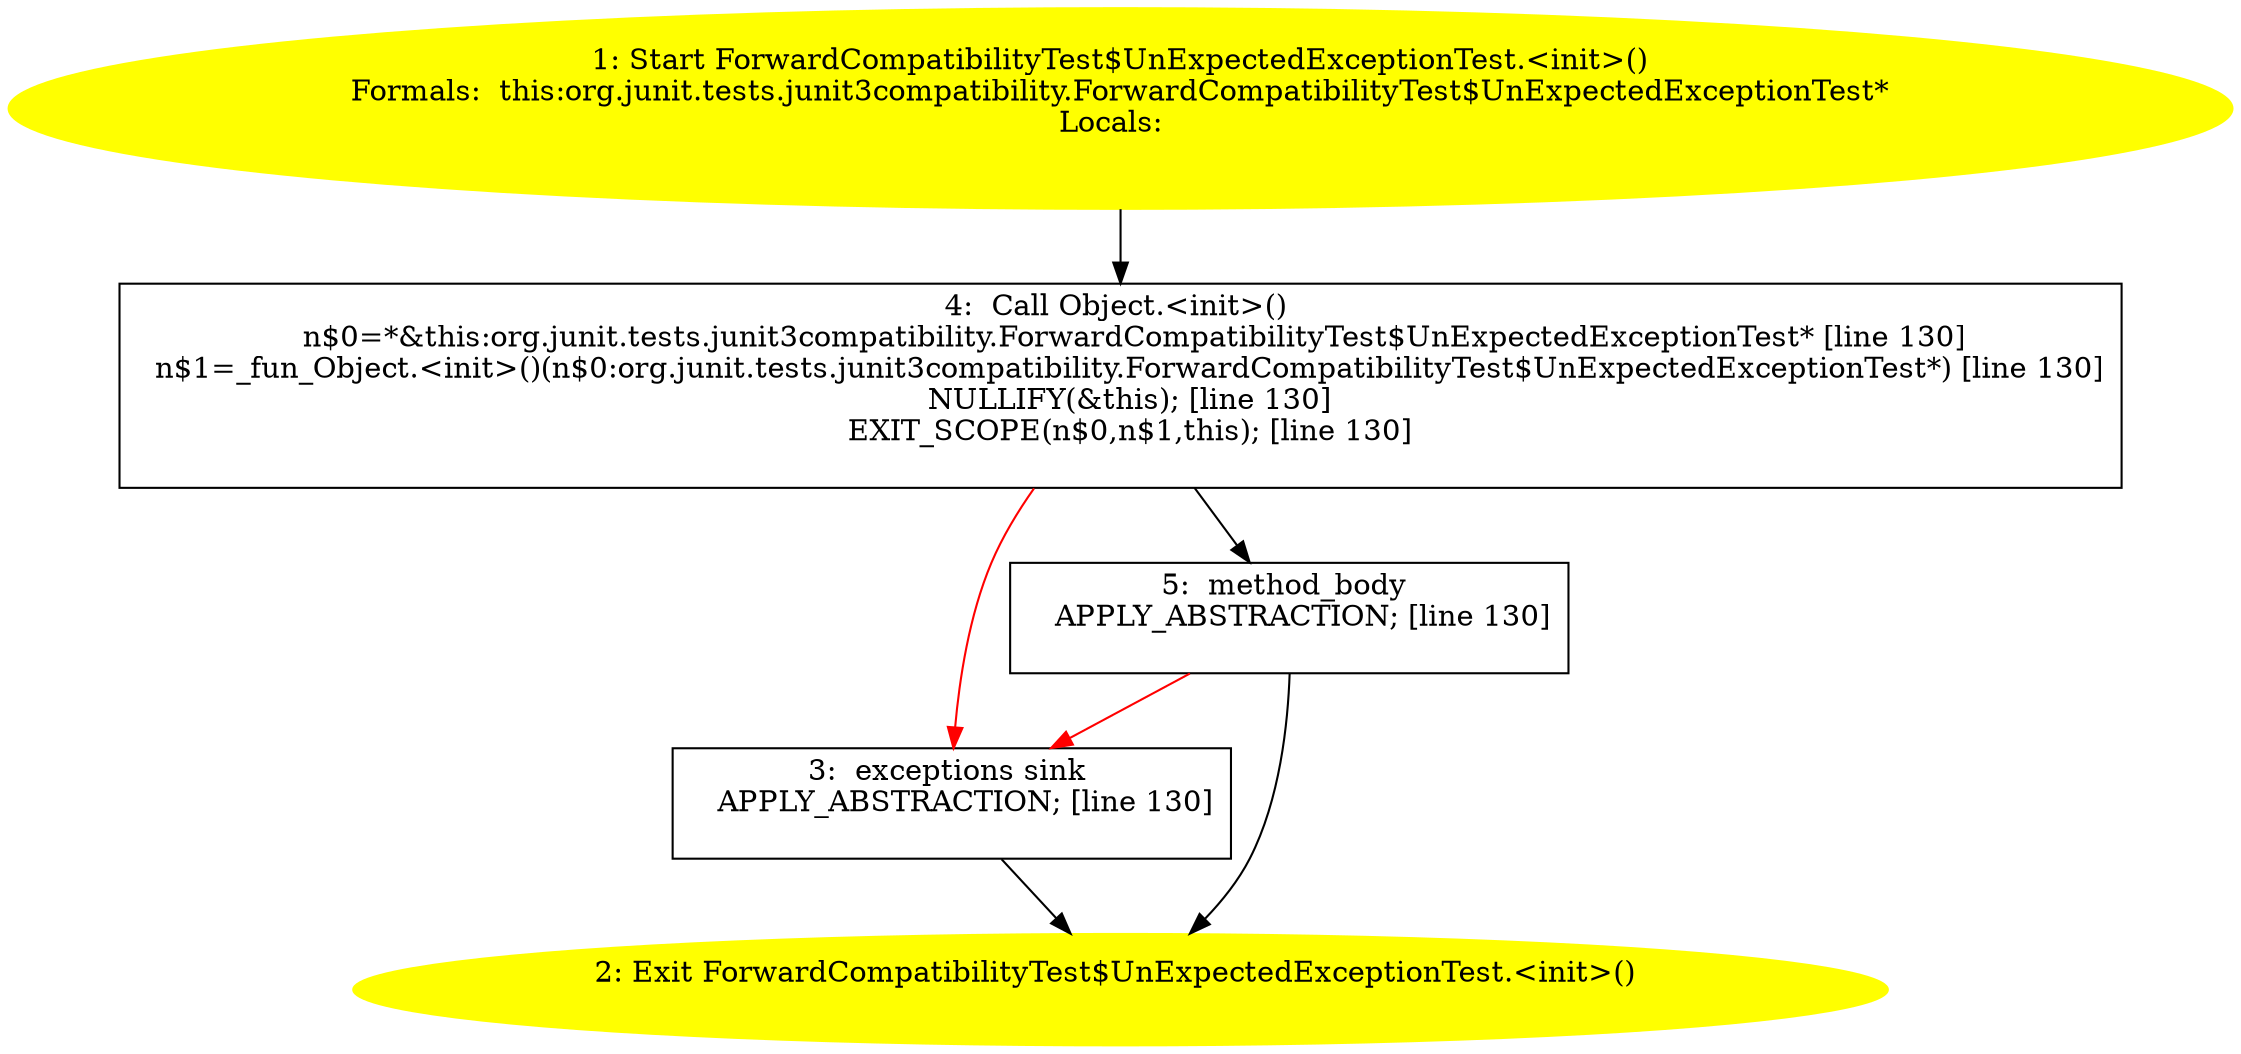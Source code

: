 /* @generated */
digraph cfg {
"org.junit.tests.junit3compatibility.ForwardCompatibilityTest$UnExpectedExceptionTest.<init>().2ce1140ad8ca44f7cc9240a29432f1dc_1" [label="1: Start ForwardCompatibilityTest$UnExpectedExceptionTest.<init>()\nFormals:  this:org.junit.tests.junit3compatibility.ForwardCompatibilityTest$UnExpectedExceptionTest*\nLocals:  \n  " color=yellow style=filled]
	

	 "org.junit.tests.junit3compatibility.ForwardCompatibilityTest$UnExpectedExceptionTest.<init>().2ce1140ad8ca44f7cc9240a29432f1dc_1" -> "org.junit.tests.junit3compatibility.ForwardCompatibilityTest$UnExpectedExceptionTest.<init>().2ce1140ad8ca44f7cc9240a29432f1dc_4" ;
"org.junit.tests.junit3compatibility.ForwardCompatibilityTest$UnExpectedExceptionTest.<init>().2ce1140ad8ca44f7cc9240a29432f1dc_2" [label="2: Exit ForwardCompatibilityTest$UnExpectedExceptionTest.<init>() \n  " color=yellow style=filled]
	

"org.junit.tests.junit3compatibility.ForwardCompatibilityTest$UnExpectedExceptionTest.<init>().2ce1140ad8ca44f7cc9240a29432f1dc_3" [label="3:  exceptions sink \n   APPLY_ABSTRACTION; [line 130]\n " shape="box"]
	

	 "org.junit.tests.junit3compatibility.ForwardCompatibilityTest$UnExpectedExceptionTest.<init>().2ce1140ad8ca44f7cc9240a29432f1dc_3" -> "org.junit.tests.junit3compatibility.ForwardCompatibilityTest$UnExpectedExceptionTest.<init>().2ce1140ad8ca44f7cc9240a29432f1dc_2" ;
"org.junit.tests.junit3compatibility.ForwardCompatibilityTest$UnExpectedExceptionTest.<init>().2ce1140ad8ca44f7cc9240a29432f1dc_4" [label="4:  Call Object.<init>() \n   n$0=*&this:org.junit.tests.junit3compatibility.ForwardCompatibilityTest$UnExpectedExceptionTest* [line 130]\n  n$1=_fun_Object.<init>()(n$0:org.junit.tests.junit3compatibility.ForwardCompatibilityTest$UnExpectedExceptionTest*) [line 130]\n  NULLIFY(&this); [line 130]\n  EXIT_SCOPE(n$0,n$1,this); [line 130]\n " shape="box"]
	

	 "org.junit.tests.junit3compatibility.ForwardCompatibilityTest$UnExpectedExceptionTest.<init>().2ce1140ad8ca44f7cc9240a29432f1dc_4" -> "org.junit.tests.junit3compatibility.ForwardCompatibilityTest$UnExpectedExceptionTest.<init>().2ce1140ad8ca44f7cc9240a29432f1dc_5" ;
	 "org.junit.tests.junit3compatibility.ForwardCompatibilityTest$UnExpectedExceptionTest.<init>().2ce1140ad8ca44f7cc9240a29432f1dc_4" -> "org.junit.tests.junit3compatibility.ForwardCompatibilityTest$UnExpectedExceptionTest.<init>().2ce1140ad8ca44f7cc9240a29432f1dc_3" [color="red" ];
"org.junit.tests.junit3compatibility.ForwardCompatibilityTest$UnExpectedExceptionTest.<init>().2ce1140ad8ca44f7cc9240a29432f1dc_5" [label="5:  method_body \n   APPLY_ABSTRACTION; [line 130]\n " shape="box"]
	

	 "org.junit.tests.junit3compatibility.ForwardCompatibilityTest$UnExpectedExceptionTest.<init>().2ce1140ad8ca44f7cc9240a29432f1dc_5" -> "org.junit.tests.junit3compatibility.ForwardCompatibilityTest$UnExpectedExceptionTest.<init>().2ce1140ad8ca44f7cc9240a29432f1dc_2" ;
	 "org.junit.tests.junit3compatibility.ForwardCompatibilityTest$UnExpectedExceptionTest.<init>().2ce1140ad8ca44f7cc9240a29432f1dc_5" -> "org.junit.tests.junit3compatibility.ForwardCompatibilityTest$UnExpectedExceptionTest.<init>().2ce1140ad8ca44f7cc9240a29432f1dc_3" [color="red" ];
}
